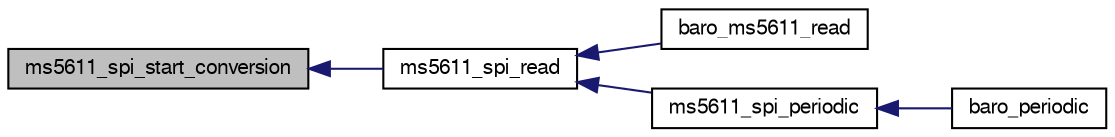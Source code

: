 digraph "ms5611_spi_start_conversion"
{
  edge [fontname="FreeSans",fontsize="10",labelfontname="FreeSans",labelfontsize="10"];
  node [fontname="FreeSans",fontsize="10",shape=record];
  rankdir="LR";
  Node1 [label="ms5611_spi_start_conversion",height=0.2,width=0.4,color="black", fillcolor="grey75", style="filled", fontcolor="black"];
  Node1 -> Node2 [dir="back",color="midnightblue",fontsize="10",style="solid",fontname="FreeSans"];
  Node2 [label="ms5611_spi_read",height=0.2,width=0.4,color="black", fillcolor="white", style="filled",URL="$ms5611__spi_8h.html#ad675f17b7fb527f6170b5a18bf09b5bd",tooltip="convenience function to trigger new measurement. "];
  Node2 -> Node3 [dir="back",color="midnightblue",fontsize="10",style="solid",fontname="FreeSans"];
  Node3 [label="baro_ms5611_read",height=0.2,width=0.4,color="black", fillcolor="white", style="filled",URL="$baro__ms5611__spi_8c.html#ab15686f869e48b46f232136b24ccf3cd",tooltip="trigger new measurement or initialize if needed "];
  Node2 -> Node4 [dir="back",color="midnightblue",fontsize="10",style="solid",fontname="FreeSans"];
  Node4 [label="ms5611_spi_periodic",height=0.2,width=0.4,color="black", fillcolor="white", style="filled",URL="$ms5611__spi_8h.html#a950b89b21f5e7b97df350ec56ed1bdc9",tooltip="convenience function "];
  Node4 -> Node5 [dir="back",color="midnightblue",fontsize="10",style="solid",fontname="FreeSans"];
  Node5 [label="baro_periodic",height=0.2,width=0.4,color="black", fillcolor="white", style="filled",URL="$baro__board__ms5611__spi_8c.html#a23ed77c56ba44b3ed3cc3b8e378bdb00"];
}
